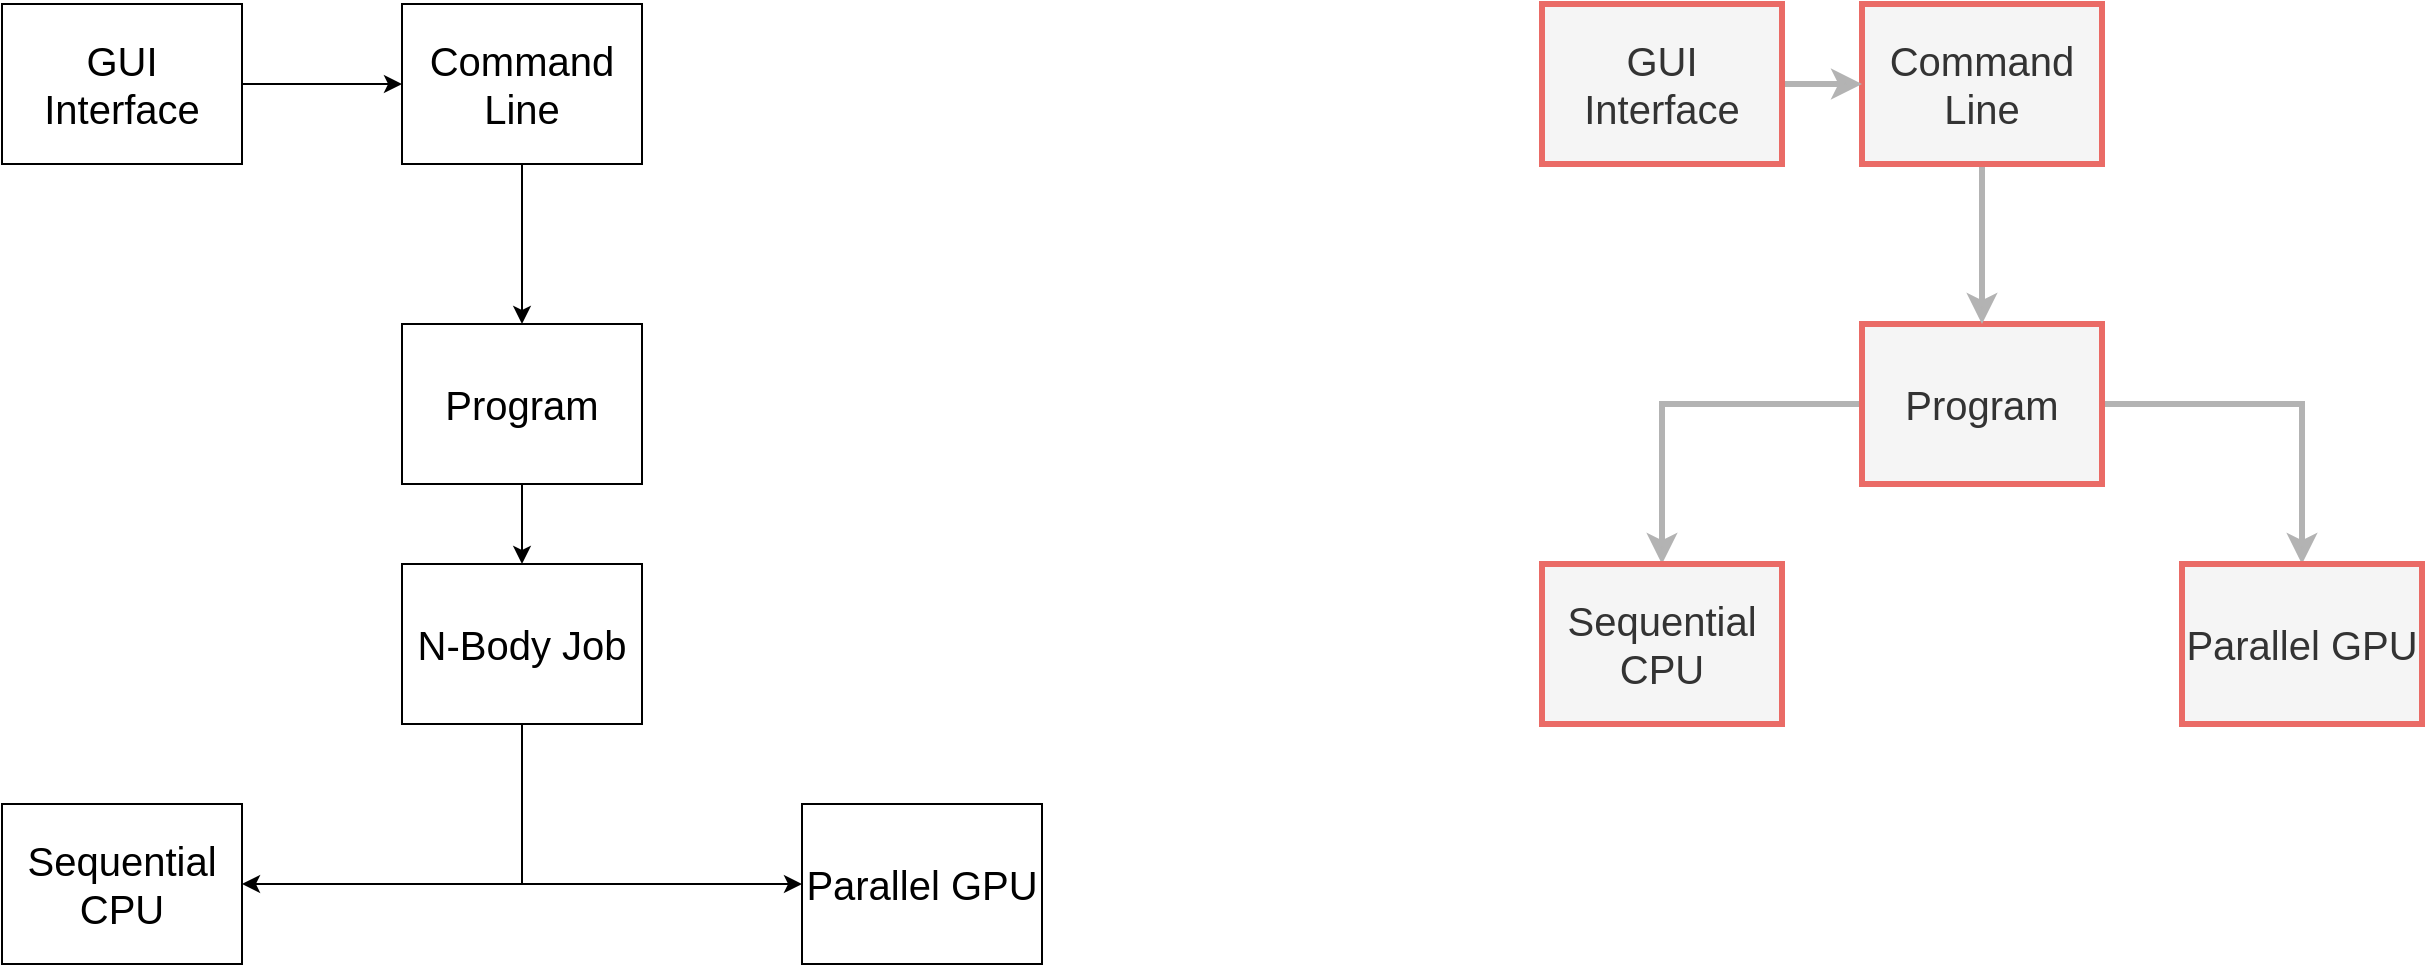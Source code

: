<mxfile version="15.4.0" type="device"><diagram id="TN_oAtwVy7to75RAg2wS" name="Page-1"><mxGraphModel dx="2817" dy="1177" grid="1" gridSize="10" guides="1" tooltips="1" connect="1" arrows="1" fold="1" page="1" pageScale="1" pageWidth="827" pageHeight="1169" math="0" shadow="0"><root><mxCell id="0"/><mxCell id="1" parent="0"/><mxCell id="WZ981M34PblonpuAzOtF-9" style="edgeStyle=orthogonalEdgeStyle;rounded=0;orthogonalLoop=1;jettySize=auto;html=1;entryX=0.5;entryY=0;entryDx=0;entryDy=0;strokeColor=#B3B3B3;strokeWidth=3;" edge="1" parent="1" source="WZ981M34PblonpuAzOtF-1" target="WZ981M34PblonpuAzOtF-8"><mxGeometry relative="1" as="geometry"/></mxCell><mxCell id="WZ981M34PblonpuAzOtF-10" style="edgeStyle=orthogonalEdgeStyle;rounded=0;orthogonalLoop=1;jettySize=auto;html=1;entryX=0.5;entryY=0;entryDx=0;entryDy=0;strokeColor=#B3B3B3;strokeWidth=3;" edge="1" parent="1" source="WZ981M34PblonpuAzOtF-1" target="WZ981M34PblonpuAzOtF-7"><mxGeometry relative="1" as="geometry"/></mxCell><mxCell id="WZ981M34PblonpuAzOtF-1" value="&lt;font style=&quot;font-size: 20px&quot;&gt;Program&lt;/font&gt;" style="rounded=0;whiteSpace=wrap;html=1;fillColor=#f5f5f5;strokeColor=#EA6B66;fontColor=#333333;strokeWidth=3;" vertex="1" parent="1"><mxGeometry x="360" y="280" width="120" height="80" as="geometry"/></mxCell><mxCell id="WZ981M34PblonpuAzOtF-5" style="edgeStyle=orthogonalEdgeStyle;rounded=0;orthogonalLoop=1;jettySize=auto;html=1;entryX=0.5;entryY=0;entryDx=0;entryDy=0;strokeColor=#B3B3B3;strokeWidth=3;" edge="1" parent="1" source="WZ981M34PblonpuAzOtF-2" target="WZ981M34PblonpuAzOtF-1"><mxGeometry relative="1" as="geometry"/></mxCell><mxCell id="WZ981M34PblonpuAzOtF-2" value="&lt;font style=&quot;font-size: 20px&quot;&gt;Command Line&lt;/font&gt;" style="rounded=0;whiteSpace=wrap;html=1;fillColor=#f5f5f5;strokeColor=#EA6B66;fontColor=#333333;strokeWidth=3;" vertex="1" parent="1"><mxGeometry x="360" y="120" width="120" height="80" as="geometry"/></mxCell><mxCell id="WZ981M34PblonpuAzOtF-4" style="edgeStyle=orthogonalEdgeStyle;rounded=0;orthogonalLoop=1;jettySize=auto;html=1;strokeWidth=3;strokeColor=#B3B3B3;" edge="1" parent="1" source="WZ981M34PblonpuAzOtF-3" target="WZ981M34PblonpuAzOtF-2"><mxGeometry relative="1" as="geometry"><mxPoint x="510" y="290" as="targetPoint"/></mxGeometry></mxCell><mxCell id="WZ981M34PblonpuAzOtF-3" value="&lt;font style=&quot;font-size: 20px&quot;&gt;GUI Interface&lt;/font&gt;" style="rounded=0;whiteSpace=wrap;html=1;fillColor=#f5f5f5;strokeColor=#EA6B66;fontColor=#333333;strokeWidth=3;" vertex="1" parent="1"><mxGeometry x="200" y="120" width="120" height="80" as="geometry"/></mxCell><mxCell id="WZ981M34PblonpuAzOtF-7" value="&lt;font style=&quot;font-size: 20px&quot;&gt;Sequential CPU&lt;/font&gt;" style="rounded=0;whiteSpace=wrap;html=1;fillColor=#f5f5f5;strokeColor=#EA6B66;fontColor=#333333;strokeWidth=3;" vertex="1" parent="1"><mxGeometry x="200" y="400" width="120" height="80" as="geometry"/></mxCell><mxCell id="WZ981M34PblonpuAzOtF-8" value="&lt;span style=&quot;font-size: 20px&quot;&gt;Parallel GPU&lt;/span&gt;" style="rounded=0;whiteSpace=wrap;html=1;fillColor=#f5f5f5;strokeColor=#EA6B66;fontColor=#333333;strokeWidth=3;" vertex="1" parent="1"><mxGeometry x="520" y="400" width="120" height="80" as="geometry"/></mxCell><mxCell id="WZ981M34PblonpuAzOtF-24" style="edgeStyle=orthogonalEdgeStyle;rounded=0;orthogonalLoop=1;jettySize=auto;html=1;entryX=0;entryY=0.5;entryDx=0;entryDy=0;exitX=0.5;exitY=1;exitDx=0;exitDy=0;" edge="1" parent="1" source="WZ981M34PblonpuAzOtF-34" target="WZ981M34PblonpuAzOtF-33"><mxGeometry relative="1" as="geometry"/></mxCell><mxCell id="WZ981M34PblonpuAzOtF-25" style="edgeStyle=orthogonalEdgeStyle;rounded=0;orthogonalLoop=1;jettySize=auto;html=1;entryX=1;entryY=0.5;entryDx=0;entryDy=0;exitX=0.5;exitY=1;exitDx=0;exitDy=0;" edge="1" parent="1" source="WZ981M34PblonpuAzOtF-34" target="WZ981M34PblonpuAzOtF-32"><mxGeometry relative="1" as="geometry"/></mxCell><mxCell id="WZ981M34PblonpuAzOtF-26" style="edgeStyle=orthogonalEdgeStyle;rounded=0;orthogonalLoop=1;jettySize=auto;html=1;entryX=0.5;entryY=0;entryDx=0;entryDy=0;" edge="1" parent="1" source="WZ981M34PblonpuAzOtF-27" target="WZ981M34PblonpuAzOtF-34"><mxGeometry relative="1" as="geometry"/></mxCell><mxCell id="WZ981M34PblonpuAzOtF-27" value="&lt;font style=&quot;font-size: 20px&quot;&gt;Program&lt;/font&gt;" style="rounded=0;whiteSpace=wrap;html=1;" vertex="1" parent="1"><mxGeometry x="-370" y="280" width="120" height="80" as="geometry"/></mxCell><mxCell id="WZ981M34PblonpuAzOtF-28" style="edgeStyle=orthogonalEdgeStyle;rounded=0;orthogonalLoop=1;jettySize=auto;html=1;entryX=0.5;entryY=0;entryDx=0;entryDy=0;" edge="1" parent="1" source="WZ981M34PblonpuAzOtF-29" target="WZ981M34PblonpuAzOtF-27"><mxGeometry relative="1" as="geometry"/></mxCell><mxCell id="WZ981M34PblonpuAzOtF-29" value="&lt;font style=&quot;font-size: 20px&quot;&gt;Command Line&lt;/font&gt;" style="rounded=0;whiteSpace=wrap;html=1;" vertex="1" parent="1"><mxGeometry x="-370" y="120" width="120" height="80" as="geometry"/></mxCell><mxCell id="WZ981M34PblonpuAzOtF-30" style="edgeStyle=orthogonalEdgeStyle;rounded=0;orthogonalLoop=1;jettySize=auto;html=1;" edge="1" parent="1" source="WZ981M34PblonpuAzOtF-31" target="WZ981M34PblonpuAzOtF-29"><mxGeometry relative="1" as="geometry"><mxPoint x="-220" y="290" as="targetPoint"/></mxGeometry></mxCell><mxCell id="WZ981M34PblonpuAzOtF-31" value="&lt;font style=&quot;font-size: 20px&quot;&gt;GUI Interface&lt;/font&gt;" style="rounded=0;whiteSpace=wrap;html=1;" vertex="1" parent="1"><mxGeometry x="-570" y="120" width="120" height="80" as="geometry"/></mxCell><mxCell id="WZ981M34PblonpuAzOtF-32" value="&lt;font style=&quot;font-size: 20px&quot;&gt;Sequential CPU&lt;/font&gt;" style="rounded=0;whiteSpace=wrap;html=1;" vertex="1" parent="1"><mxGeometry x="-570" y="520" width="120" height="80" as="geometry"/></mxCell><mxCell id="WZ981M34PblonpuAzOtF-33" value="&lt;span style=&quot;font-size: 20px&quot;&gt;Parallel GPU&lt;/span&gt;" style="rounded=0;whiteSpace=wrap;html=1;" vertex="1" parent="1"><mxGeometry x="-170" y="520" width="120" height="80" as="geometry"/></mxCell><mxCell id="WZ981M34PblonpuAzOtF-34" value="&lt;font style=&quot;font-size: 20px&quot;&gt;N-Body Job&lt;/font&gt;" style="rounded=0;whiteSpace=wrap;html=1;" vertex="1" parent="1"><mxGeometry x="-370" y="400" width="120" height="80" as="geometry"/></mxCell></root></mxGraphModel></diagram></mxfile>